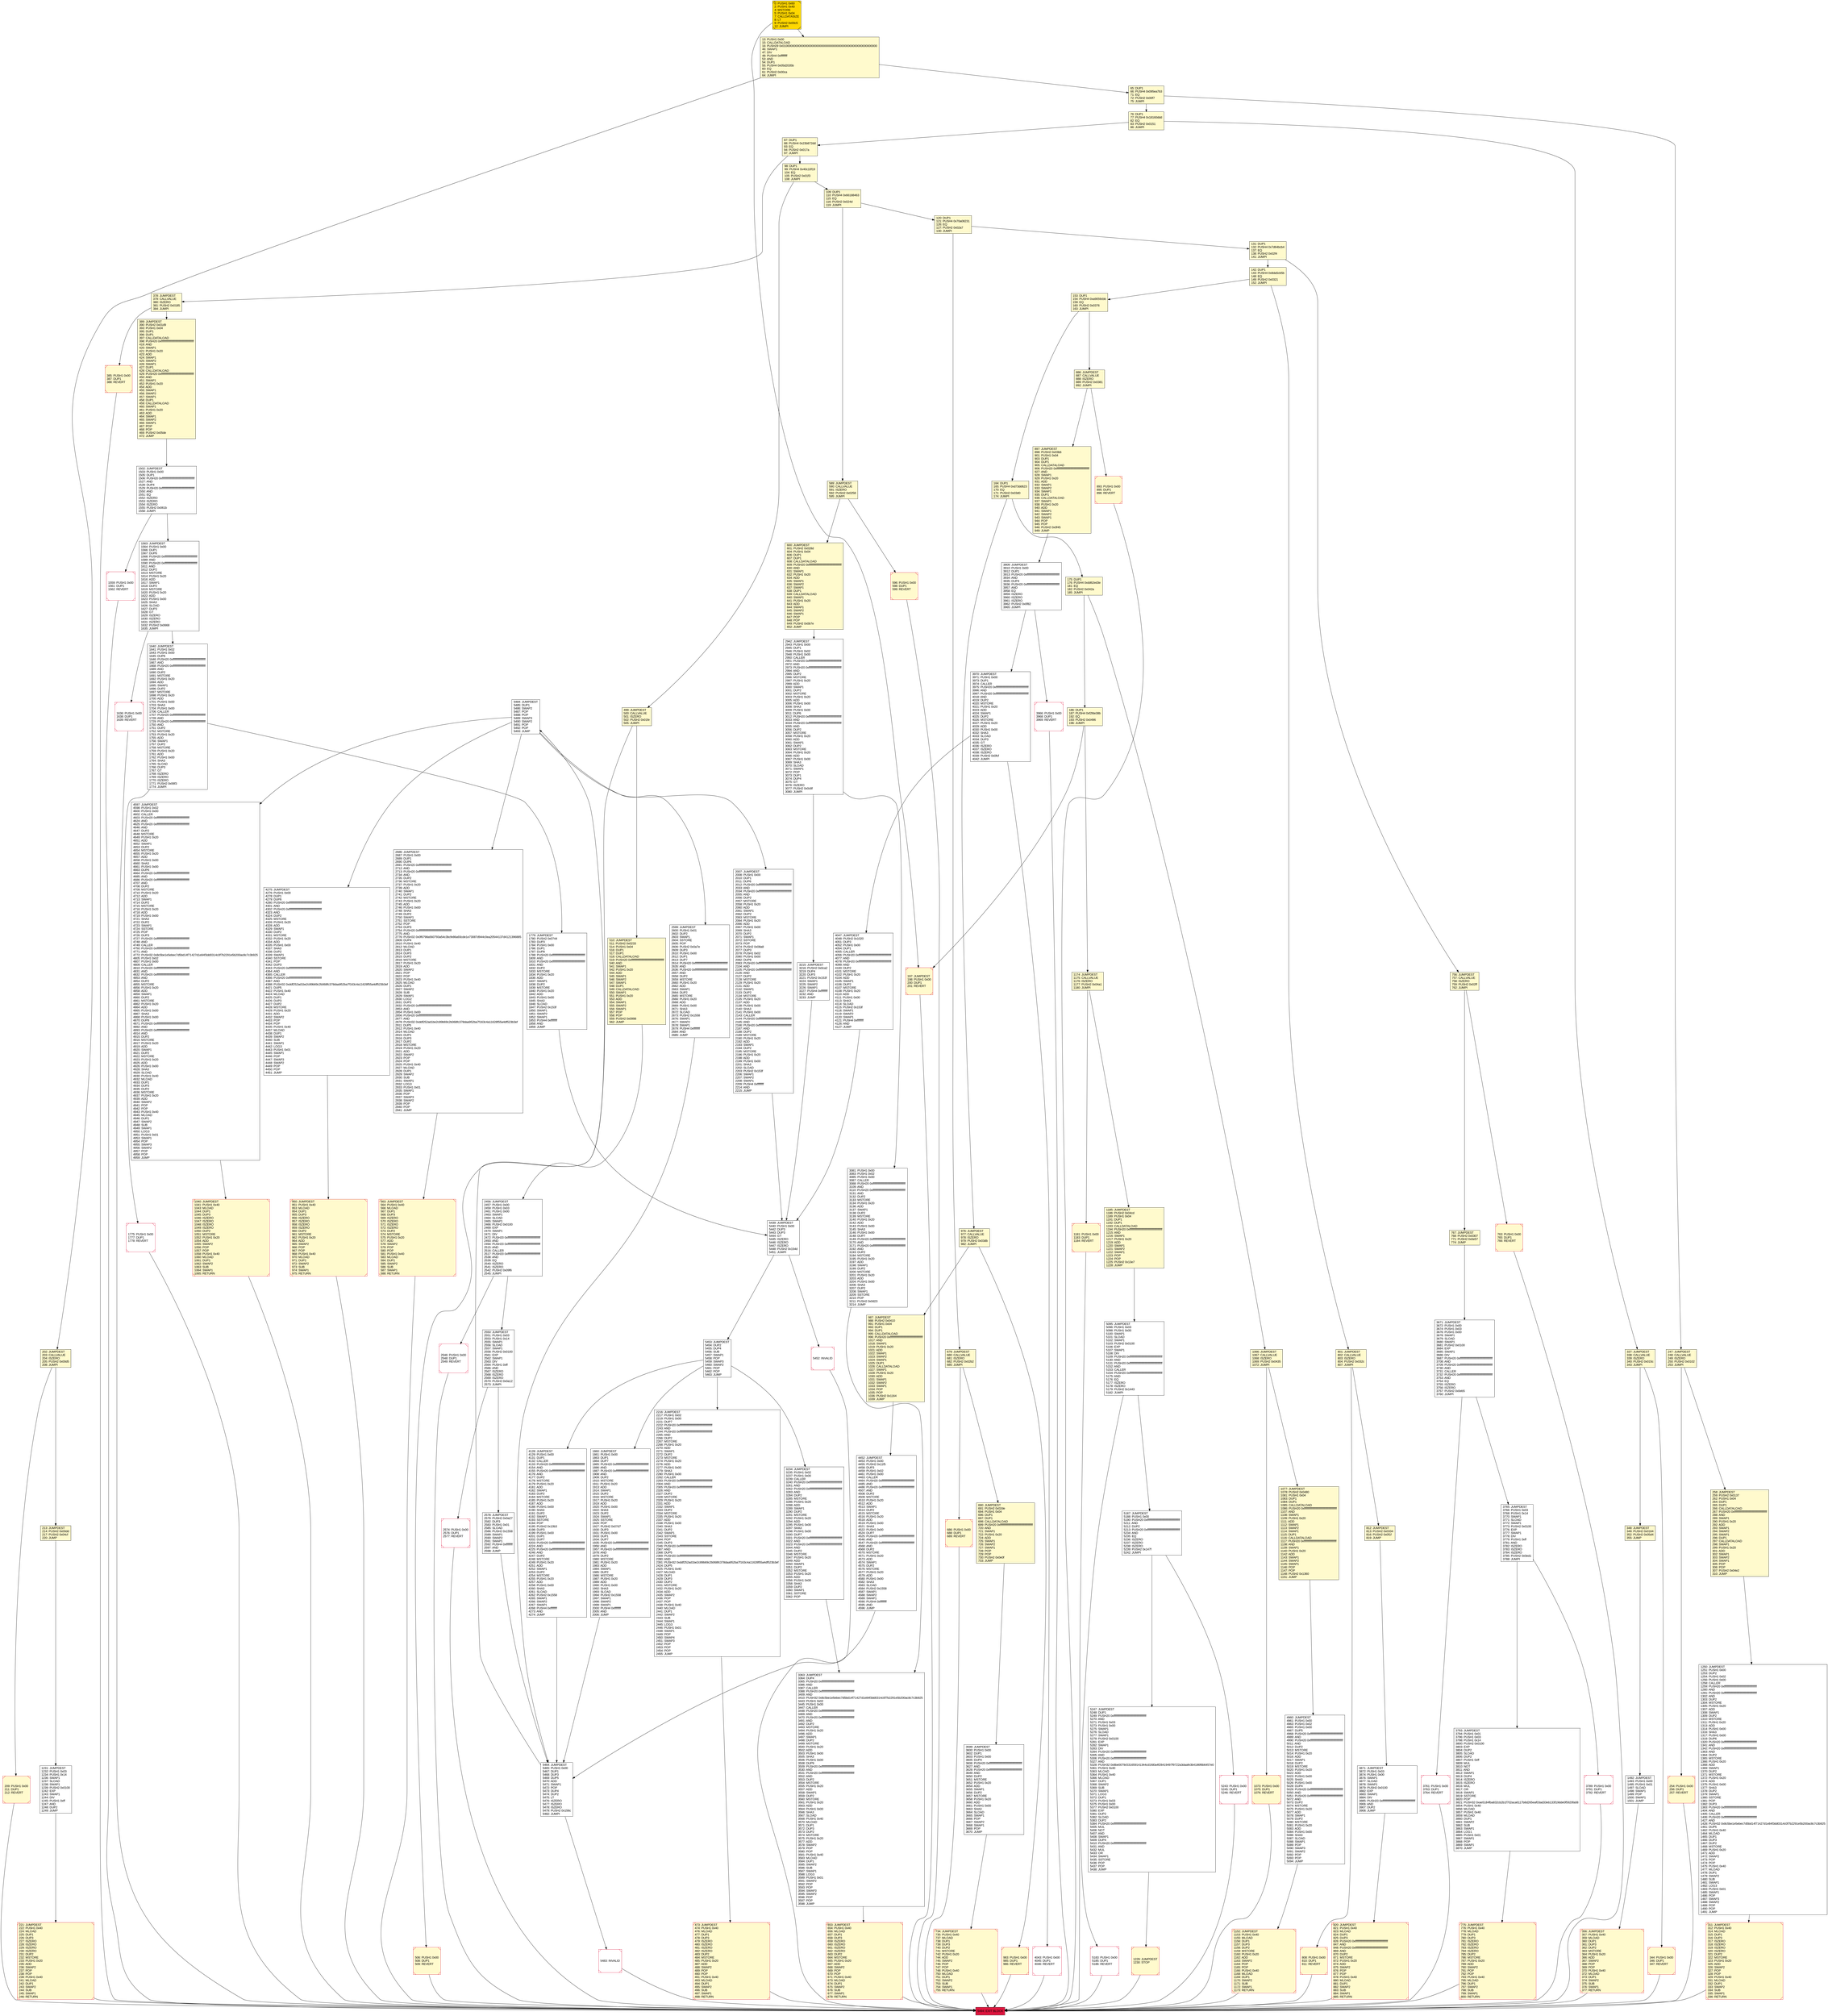 digraph G {
bgcolor=transparent rankdir=UD;
node [shape=box style=filled color=black fillcolor=white fontname=arial fontcolor=black];
5484 [label="5484: JUMPDEST\l5485: DUP1\l5486: SWAP2\l5487: POP\l5488: POP\l5489: SWAP3\l5490: SWAP2\l5491: POP\l5492: POP\l5493: JUMP\l" ];
3765 [label="3765: JUMPDEST\l3766: PUSH1 0x03\l3768: PUSH1 0x14\l3770: SWAP1\l3771: SLOAD\l3772: SWAP1\l3773: PUSH2 0x0100\l3776: EXP\l3777: SWAP1\l3778: DIV\l3779: PUSH1 0xff\l3781: AND\l3782: ISZERO\l3783: ISZERO\l3784: ISZERO\l3785: PUSH2 0x0ed1\l3788: JUMPI\l" ];
756 [label="756: JUMPDEST\l757: CALLVALUE\l758: ISZERO\l759: PUSH2 0x02ff\l762: JUMPI\l" fillcolor=lemonchiffon ];
311 [label="311: JUMPDEST\l312: PUSH1 0x40\l314: MLOAD\l315: DUP1\l316: DUP3\l317: ISZERO\l318: ISZERO\l319: ISZERO\l320: ISZERO\l321: DUP2\l322: MSTORE\l323: PUSH1 0x20\l325: ADD\l326: SWAP2\l327: POP\l328: POP\l329: PUSH1 0x40\l331: MLOAD\l332: DUP1\l333: SWAP2\l334: SUB\l335: SWAP1\l336: RETURN\l" fillcolor=lemonchiffon shape=Msquare color=crimson ];
563 [label="563: JUMPDEST\l564: PUSH1 0x40\l566: MLOAD\l567: DUP1\l568: DUP3\l569: ISZERO\l570: ISZERO\l571: ISZERO\l572: ISZERO\l573: DUP2\l574: MSTORE\l575: PUSH1 0x20\l577: ADD\l578: SWAP2\l579: POP\l580: POP\l581: PUSH1 0x40\l583: MLOAD\l584: DUP1\l585: SWAP2\l586: SUB\l587: SWAP1\l588: RETURN\l" fillcolor=lemonchiffon shape=Msquare color=crimson ];
686 [label="686: PUSH1 0x00\l688: DUP1\l689: REVERT\l" fillcolor=lemonchiffon shape=Msquare color=crimson ];
65 [label="65: DUP1\l66: PUSH4 0x095ea7b3\l71: EQ\l72: PUSH2 0x00f7\l75: JUMPI\l" fillcolor=lemonchiffon ];
3761 [label="3761: PUSH1 0x00\l3763: DUP1\l3764: REVERT\l" shape=Msquare color=crimson ];
109 [label="109: DUP1\l110: PUSH4 0x66188463\l115: EQ\l116: PUSH2 0x024d\l119: JUMPI\l" fillcolor=lemonchiffon ];
4597 [label="4597: JUMPDEST\l4598: PUSH1 0x02\l4600: PUSH1 0x00\l4602: CALLER\l4603: PUSH20 0xffffffffffffffffffffffffffffffffffffffff\l4624: AND\l4625: PUSH20 0xffffffffffffffffffffffffffffffffffffffff\l4646: AND\l4647: DUP2\l4648: MSTORE\l4649: PUSH1 0x20\l4651: ADD\l4652: SWAP1\l4653: DUP2\l4654: MSTORE\l4655: PUSH1 0x20\l4657: ADD\l4658: PUSH1 0x00\l4660: SHA3\l4661: PUSH1 0x00\l4663: DUP6\l4664: PUSH20 0xffffffffffffffffffffffffffffffffffffffff\l4685: AND\l4686: PUSH20 0xffffffffffffffffffffffffffffffffffffffff\l4707: AND\l4708: DUP2\l4709: MSTORE\l4710: PUSH1 0x20\l4712: ADD\l4713: SWAP1\l4714: DUP2\l4715: MSTORE\l4716: PUSH1 0x20\l4718: ADD\l4719: PUSH1 0x00\l4721: SHA3\l4722: DUP2\l4723: SWAP1\l4724: SSTORE\l4725: POP\l4726: DUP3\l4727: PUSH20 0xffffffffffffffffffffffffffffffffffffffff\l4748: AND\l4749: CALLER\l4750: PUSH20 0xffffffffffffffffffffffffffffffffffffffff\l4771: AND\l4772: PUSH32 0x8c5be1e5ebec7d5bd14f71427d1e84f3dd0314c0f7b2291e5b200ac8c7c3b925\l4805: PUSH1 0x02\l4807: PUSH1 0x00\l4809: CALLER\l4810: PUSH20 0xffffffffffffffffffffffffffffffffffffffff\l4831: AND\l4832: PUSH20 0xffffffffffffffffffffffffffffffffffffffff\l4853: AND\l4854: DUP2\l4855: MSTORE\l4856: PUSH1 0x20\l4858: ADD\l4859: SWAP1\l4860: DUP2\l4861: MSTORE\l4862: PUSH1 0x20\l4864: ADD\l4865: PUSH1 0x00\l4867: SHA3\l4868: PUSH1 0x00\l4870: DUP8\l4871: PUSH20 0xffffffffffffffffffffffffffffffffffffffff\l4892: AND\l4893: PUSH20 0xffffffffffffffffffffffffffffffffffffffff\l4914: AND\l4915: DUP2\l4916: MSTORE\l4917: PUSH1 0x20\l4919: ADD\l4920: SWAP1\l4921: DUP2\l4922: MSTORE\l4923: PUSH1 0x20\l4925: ADD\l4926: PUSH1 0x00\l4928: SHA3\l4929: SLOAD\l4930: PUSH1 0x40\l4932: MLOAD\l4933: DUP1\l4934: DUP3\l4935: DUP2\l4936: MSTORE\l4937: PUSH1 0x20\l4939: ADD\l4940: SWAP2\l4941: POP\l4942: POP\l4943: PUSH1 0x40\l4945: MLOAD\l4946: DUP1\l4947: SWAP2\l4948: SUB\l4949: SWAP1\l4950: LOG3\l4951: PUSH1 0x01\l4953: SWAP1\l4954: POP\l4955: SWAP3\l4956: SWAP2\l4957: POP\l4958: POP\l4959: JUMP\l" ];
886 [label="886: JUMPDEST\l887: CALLVALUE\l888: ISZERO\l889: PUSH2 0x0381\l892: JUMPI\l" fillcolor=lemonchiffon ];
2686 [label="2686: JUMPDEST\l2687: PUSH1 0x00\l2689: DUP1\l2690: DUP6\l2691: PUSH20 0xffffffffffffffffffffffffffffffffffffffff\l2712: AND\l2713: PUSH20 0xffffffffffffffffffffffffffffffffffffffff\l2734: AND\l2735: DUP2\l2736: MSTORE\l2737: PUSH1 0x20\l2739: ADD\l2740: SWAP1\l2741: DUP2\l2742: MSTORE\l2743: PUSH1 0x20\l2745: ADD\l2746: PUSH1 0x00\l2748: SHA3\l2749: DUP2\l2750: SWAP1\l2751: SSTORE\l2752: POP\l2753: DUP3\l2754: PUSH20 0xffffffffffffffffffffffffffffffffffffffff\l2775: AND\l2776: PUSH32 0x0f6798a560793a54c3bcfe86a93cde1e73087d944c0ea20544137d4121396885\l2809: DUP4\l2810: PUSH1 0x40\l2812: MLOAD\l2813: DUP1\l2814: DUP3\l2815: DUP2\l2816: MSTORE\l2817: PUSH1 0x20\l2819: ADD\l2820: SWAP2\l2821: POP\l2822: POP\l2823: PUSH1 0x40\l2825: MLOAD\l2826: DUP1\l2827: SWAP2\l2828: SUB\l2829: SWAP1\l2830: LOG2\l2831: DUP3\l2832: PUSH20 0xffffffffffffffffffffffffffffffffffffffff\l2853: AND\l2854: PUSH1 0x00\l2856: PUSH20 0xffffffffffffffffffffffffffffffffffffffff\l2877: AND\l2878: PUSH32 0xddf252ad1be2c89b69c2b068fc378daa952ba7f163c4a11628f55a4df523b3ef\l2911: DUP5\l2912: PUSH1 0x40\l2914: MLOAD\l2915: DUP1\l2916: DUP3\l2917: DUP2\l2918: MSTORE\l2919: PUSH1 0x20\l2921: ADD\l2922: SWAP2\l2923: POP\l2924: POP\l2925: PUSH1 0x40\l2927: MLOAD\l2928: DUP1\l2929: SWAP2\l2930: SUB\l2931: SWAP1\l2932: LOG3\l2933: PUSH1 0x01\l2935: SWAP1\l2936: POP\l2937: SWAP3\l2938: SWAP2\l2939: POP\l2940: POP\l2941: JUMP\l" ];
0 [label="0: PUSH1 0x60\l2: PUSH1 0x40\l4: MSTORE\l5: PUSH1 0x04\l7: CALLDATASIZE\l8: LT\l9: PUSH2 0x00c5\l12: JUMPI\l" fillcolor=lemonchiffon shape=Msquare fillcolor=gold ];
385 [label="385: PUSH1 0x00\l387: DUP1\l388: REVERT\l" fillcolor=lemonchiffon shape=Msquare color=crimson ];
5095 [label="5095: JUMPDEST\l5096: PUSH1 0x03\l5098: PUSH1 0x00\l5100: SWAP1\l5101: SLOAD\l5102: SWAP1\l5103: PUSH2 0x0100\l5106: EXP\l5107: SWAP1\l5108: DIV\l5109: PUSH20 0xffffffffffffffffffffffffffffffffffffffff\l5130: AND\l5131: PUSH20 0xffffffffffffffffffffffffffffffffffffffff\l5152: AND\l5153: CALLER\l5154: PUSH20 0xffffffffffffffffffffffffffffffffffffffff\l5175: AND\l5176: EQ\l5177: ISZERO\l5178: ISZERO\l5179: PUSH2 0x1443\l5182: JUMPI\l" ];
5439 [label="5439: JUMPDEST\l5440: PUSH1 0x00\l5442: DUP3\l5443: DUP3\l5444: GT\l5445: ISZERO\l5446: ISZERO\l5447: ISZERO\l5448: PUSH2 0x154d\l5451: JUMPI\l" ];
247 [label="247: JUMPDEST\l248: CALLVALUE\l249: ISZERO\l250: PUSH2 0x0102\l253: JUMPI\l" fillcolor=lemonchiffon ];
1250 [label="1250: JUMPDEST\l1251: PUSH1 0x00\l1253: DUP2\l1254: PUSH1 0x02\l1256: PUSH1 0x00\l1258: CALLER\l1259: PUSH20 0xffffffffffffffffffffffffffffffffffffffff\l1280: AND\l1281: PUSH20 0xffffffffffffffffffffffffffffffffffffffff\l1302: AND\l1303: DUP2\l1304: MSTORE\l1305: PUSH1 0x20\l1307: ADD\l1308: SWAP1\l1309: DUP2\l1310: MSTORE\l1311: PUSH1 0x20\l1313: ADD\l1314: PUSH1 0x00\l1316: SHA3\l1317: PUSH1 0x00\l1319: DUP6\l1320: PUSH20 0xffffffffffffffffffffffffffffffffffffffff\l1341: AND\l1342: PUSH20 0xffffffffffffffffffffffffffffffffffffffff\l1363: AND\l1364: DUP2\l1365: MSTORE\l1366: PUSH1 0x20\l1368: ADD\l1369: SWAP1\l1370: DUP2\l1371: MSTORE\l1372: PUSH1 0x20\l1374: ADD\l1375: PUSH1 0x00\l1377: SHA3\l1378: DUP2\l1379: SWAP1\l1380: SSTORE\l1381: POP\l1382: DUP3\l1383: PUSH20 0xffffffffffffffffffffffffffffffffffffffff\l1404: AND\l1405: CALLER\l1406: PUSH20 0xffffffffffffffffffffffffffffffffffffffff\l1427: AND\l1428: PUSH32 0x8c5be1e5ebec7d5bd14f71427d1e84f3dd0314c0f7b2291e5b200ac8c7c3b925\l1461: DUP5\l1462: PUSH1 0x40\l1464: MLOAD\l1465: DUP1\l1466: DUP3\l1467: DUP2\l1468: MSTORE\l1469: PUSH1 0x20\l1471: ADD\l1472: SWAP2\l1473: POP\l1474: POP\l1475: PUSH1 0x40\l1477: MLOAD\l1478: DUP1\l1479: SWAP2\l1480: SUB\l1481: SWAP1\l1482: LOG3\l1483: PUSH1 0x01\l1485: SWAP1\l1486: POP\l1487: SWAP3\l1488: SWAP2\l1489: POP\l1490: POP\l1491: JUMP\l" ];
987 [label="987: JUMPDEST\l988: PUSH2 0x0410\l991: PUSH1 0x04\l993: DUP1\l994: DUP1\l995: CALLDATALOAD\l996: PUSH20 0xffffffffffffffffffffffffffffffffffffffff\l1017: AND\l1018: SWAP1\l1019: PUSH1 0x20\l1021: ADD\l1022: SWAP1\l1023: SWAP2\l1024: SWAP1\l1025: DUP1\l1026: CALLDATALOAD\l1027: SWAP1\l1028: PUSH1 0x20\l1030: ADD\l1031: SWAP1\l1032: SWAP2\l1033: SWAP1\l1034: POP\l1035: POP\l1036: PUSH2 0x1164\l1039: JUMP\l" fillcolor=lemonchiffon ];
1066 [label="1066: JUMPDEST\l1067: CALLVALUE\l1068: ISZERO\l1069: PUSH2 0x0435\l1072: JUMPI\l" fillcolor=lemonchiffon ];
1040 [label="1040: JUMPDEST\l1041: PUSH1 0x40\l1043: MLOAD\l1044: DUP1\l1045: DUP3\l1046: ISZERO\l1047: ISZERO\l1048: ISZERO\l1049: ISZERO\l1050: DUP2\l1051: MSTORE\l1052: PUSH1 0x20\l1054: ADD\l1055: SWAP2\l1056: POP\l1057: POP\l1058: PUSH1 0x40\l1060: MLOAD\l1061: DUP1\l1062: SWAP2\l1063: SUB\l1064: SWAP1\l1065: RETURN\l" fillcolor=lemonchiffon shape=Msquare color=crimson ];
1152 [label="1152: JUMPDEST\l1153: PUSH1 0x40\l1155: MLOAD\l1156: DUP1\l1157: DUP3\l1158: DUP2\l1159: MSTORE\l1160: PUSH1 0x20\l1162: ADD\l1163: SWAP2\l1164: POP\l1165: POP\l1166: PUSH1 0x40\l1168: MLOAD\l1169: DUP1\l1170: SWAP2\l1171: SUB\l1172: SWAP1\l1173: RETURN\l" fillcolor=lemonchiffon shape=Msquare color=crimson ];
775 [label="775: JUMPDEST\l776: PUSH1 0x40\l778: MLOAD\l779: DUP1\l780: DUP3\l781: ISZERO\l782: ISZERO\l783: ISZERO\l784: ISZERO\l785: DUP2\l786: MSTORE\l787: PUSH1 0x20\l789: ADD\l790: SWAP2\l791: POP\l792: POP\l793: PUSH1 0x40\l795: MLOAD\l796: DUP1\l797: SWAP2\l798: SUB\l799: SWAP1\l800: RETURN\l" fillcolor=lemonchiffon shape=Msquare color=crimson ];
1181 [label="1181: PUSH1 0x00\l1183: DUP1\l1184: REVERT\l" fillcolor=lemonchiffon shape=Msquare color=crimson ];
5464 [label="5464: JUMPDEST\l5465: PUSH1 0x00\l5467: DUP1\l5468: DUP3\l5469: DUP5\l5470: ADD\l5471: SWAP1\l5472: POP\l5473: DUP4\l5474: DUP2\l5475: LT\l5476: ISZERO\l5477: ISZERO\l5478: ISZERO\l5479: PUSH2 0x156c\l5482: JUMPI\l" ];
1492 [label="1492: JUMPDEST\l1493: PUSH1 0x00\l1495: PUSH1 0x01\l1497: SLOAD\l1498: SWAP1\l1499: POP\l1500: SWAP1\l1501: JUMP\l" ];
142 [label="142: DUP1\l143: PUSH4 0x8da5cb5b\l148: EQ\l149: PUSH2 0x0321\l152: JUMPI\l" fillcolor=lemonchiffon ];
337 [label="337: JUMPDEST\l338: CALLVALUE\l339: ISZERO\l340: PUSH2 0x015c\l343: JUMPI\l" fillcolor=lemonchiffon ];
2550 [label="2550: JUMPDEST\l2551: PUSH1 0x03\l2553: PUSH1 0x14\l2555: SWAP1\l2556: SLOAD\l2557: SWAP1\l2558: PUSH2 0x0100\l2561: EXP\l2562: SWAP1\l2563: DIV\l2564: PUSH1 0xff\l2566: AND\l2567: ISZERO\l2568: ISZERO\l2569: ISZERO\l2570: PUSH2 0x0a12\l2573: JUMPI\l" ];
87 [label="87: DUP1\l88: PUSH4 0x23b872dd\l93: EQ\l94: PUSH2 0x017a\l97: JUMPI\l" fillcolor=lemonchiffon ];
4452 [label="4452: JUMPDEST\l4453: PUSH1 0x00\l4455: PUSH2 0x11f5\l4458: DUP3\l4459: PUSH1 0x02\l4461: PUSH1 0x00\l4463: CALLER\l4464: PUSH20 0xffffffffffffffffffffffffffffffffffffffff\l4485: AND\l4486: PUSH20 0xffffffffffffffffffffffffffffffffffffffff\l4507: AND\l4508: DUP2\l4509: MSTORE\l4510: PUSH1 0x20\l4512: ADD\l4513: SWAP1\l4514: DUP2\l4515: MSTORE\l4516: PUSH1 0x20\l4518: ADD\l4519: PUSH1 0x00\l4521: SHA3\l4522: PUSH1 0x00\l4524: DUP7\l4525: PUSH20 0xffffffffffffffffffffffffffffffffffffffff\l4546: AND\l4547: PUSH20 0xffffffffffffffffffffffffffffffffffffffff\l4568: AND\l4569: DUP2\l4570: MSTORE\l4571: PUSH1 0x20\l4573: ADD\l4574: SWAP1\l4575: DUP2\l4576: MSTORE\l4577: PUSH1 0x20\l4579: ADD\l4580: PUSH1 0x00\l4582: SHA3\l4583: SLOAD\l4584: PUSH2 0x1558\l4587: SWAP1\l4588: SWAP2\l4589: SWAP1\l4590: PUSH4 0xffffffff\l4595: AND\l4596: JUMP\l" ];
186 [label="186: DUP1\l187: PUSH4 0xf2fde38b\l192: EQ\l193: PUSH2 0x0496\l196: JUMPI\l" fillcolor=lemonchiffon ];
1775 [label="1775: PUSH1 0x00\l1777: DUP1\l1778: REVERT\l" shape=Msquare color=crimson ];
600 [label="600: JUMPDEST\l601: PUSH2 0x028d\l604: PUSH1 0x04\l606: DUP1\l607: DUP1\l608: CALLDATALOAD\l609: PUSH20 0xffffffffffffffffffffffffffffffffffffffff\l630: AND\l631: SWAP1\l632: PUSH1 0x20\l634: ADD\l635: SWAP1\l636: SWAP2\l637: SWAP1\l638: DUP1\l639: CALLDATALOAD\l640: SWAP1\l641: PUSH1 0x20\l643: ADD\l644: SWAP1\l645: SWAP2\l646: SWAP1\l647: POP\l648: POP\l649: PUSH2 0x0b7e\l652: JUMP\l" fillcolor=lemonchiffon ];
153 [label="153: DUP1\l154: PUSH4 0xa9059cbb\l159: EQ\l160: PUSH2 0x0376\l163: JUMPI\l" fillcolor=lemonchiffon ];
2546 [label="2546: PUSH1 0x00\l2548: DUP1\l2549: REVERT\l" shape=Msquare color=crimson ];
2216 [label="2216: JUMPDEST\l2217: PUSH1 0x02\l2219: PUSH1 0x00\l2221: DUP7\l2222: PUSH20 0xffffffffffffffffffffffffffffffffffffffff\l2243: AND\l2244: PUSH20 0xffffffffffffffffffffffffffffffffffffffff\l2265: AND\l2266: DUP2\l2267: MSTORE\l2268: PUSH1 0x20\l2270: ADD\l2271: SWAP1\l2272: DUP2\l2273: MSTORE\l2274: PUSH1 0x20\l2276: ADD\l2277: PUSH1 0x00\l2279: SHA3\l2280: PUSH1 0x00\l2282: CALLER\l2283: PUSH20 0xffffffffffffffffffffffffffffffffffffffff\l2304: AND\l2305: PUSH20 0xffffffffffffffffffffffffffffffffffffffff\l2326: AND\l2327: DUP2\l2328: MSTORE\l2329: PUSH1 0x20\l2331: ADD\l2332: SWAP1\l2333: DUP2\l2334: MSTORE\l2335: PUSH1 0x20\l2337: ADD\l2338: PUSH1 0x00\l2340: SHA3\l2341: DUP2\l2342: SWAP1\l2343: SSTORE\l2344: POP\l2345: DUP3\l2346: PUSH20 0xffffffffffffffffffffffffffffffffffffffff\l2367: AND\l2368: DUP5\l2369: PUSH20 0xffffffffffffffffffffffffffffffffffffffff\l2390: AND\l2391: PUSH32 0xddf252ad1be2c89b69c2b068fc378daa952ba7f163c4a11628f55a4df523b3ef\l2424: DUP5\l2425: PUSH1 0x40\l2427: MLOAD\l2428: DUP1\l2429: DUP3\l2430: DUP2\l2431: MSTORE\l2432: PUSH1 0x20\l2434: ADD\l2435: SWAP2\l2436: POP\l2437: POP\l2438: PUSH1 0x40\l2440: MLOAD\l2441: DUP1\l2442: SWAP2\l2443: SUB\l2444: SWAP1\l2445: LOG3\l2446: PUSH1 0x01\l2448: SWAP1\l2449: POP\l2450: SWAP4\l2451: SWAP3\l2452: POP\l2453: POP\l2454: POP\l2455: JUMP\l" ];
1229 [label="1229: JUMPDEST\l1230: STOP\l" fillcolor=lemonchiffon shape=Msquare color=crimson ];
763 [label="763: PUSH1 0x00\l765: DUP1\l766: REVERT\l" fillcolor=lemonchiffon shape=Msquare color=crimson ];
76 [label="76: DUP1\l77: PUSH4 0x18160ddd\l82: EQ\l83: PUSH2 0x0151\l86: JUMPI\l" fillcolor=lemonchiffon ];
506 [label="506: PUSH1 0x00\l508: DUP1\l509: REVERT\l" fillcolor=lemonchiffon shape=Msquare color=crimson ];
499 [label="499: JUMPDEST\l500: CALLVALUE\l501: ISZERO\l502: PUSH2 0x01fe\l505: JUMPI\l" fillcolor=lemonchiffon ];
3970 [label="3970: JUMPDEST\l3971: PUSH1 0x00\l3973: DUP1\l3974: CALLER\l3975: PUSH20 0xffffffffffffffffffffffffffffffffffffffff\l3996: AND\l3997: PUSH20 0xffffffffffffffffffffffffffffffffffffffff\l4018: AND\l4019: DUP2\l4020: MSTORE\l4021: PUSH1 0x20\l4023: ADD\l4024: SWAP1\l4025: DUP2\l4026: MSTORE\l4027: PUSH1 0x20\l4029: ADD\l4030: PUSH1 0x00\l4032: SHA3\l4033: SLOAD\l4034: DUP3\l4035: GT\l4036: ISZERO\l4037: ISZERO\l4038: ISZERO\l4039: PUSH2 0x0fcf\l4042: JUMPI\l" ];
254 [label="254: PUSH1 0x00\l256: DUP1\l257: REVERT\l" fillcolor=lemonchiffon shape=Msquare color=crimson ];
3234 [label="3234: JUMPDEST\l3235: PUSH1 0x02\l3237: PUSH1 0x00\l3239: CALLER\l3240: PUSH20 0xffffffffffffffffffffffffffffffffffffffff\l3261: AND\l3262: PUSH20 0xffffffffffffffffffffffffffffffffffffffff\l3283: AND\l3284: DUP2\l3285: MSTORE\l3286: PUSH1 0x20\l3288: ADD\l3289: SWAP1\l3290: DUP2\l3291: MSTORE\l3292: PUSH1 0x20\l3294: ADD\l3295: PUSH1 0x00\l3297: SHA3\l3298: PUSH1 0x00\l3300: DUP7\l3301: PUSH20 0xffffffffffffffffffffffffffffffffffffffff\l3322: AND\l3323: PUSH20 0xffffffffffffffffffffffffffffffffffffffff\l3344: AND\l3345: DUP2\l3346: MSTORE\l3347: PUSH1 0x20\l3349: ADD\l3350: SWAP1\l3351: DUP2\l3352: MSTORE\l3353: PUSH1 0x20\l3355: ADD\l3356: PUSH1 0x00\l3358: SHA3\l3359: DUP2\l3360: SWAP1\l3361: SSTORE\l3362: POP\l" ];
820 [label="820: JUMPDEST\l821: PUSH1 0x40\l823: MLOAD\l824: DUP1\l825: DUP3\l826: PUSH20 0xffffffffffffffffffffffffffffffffffffffff\l847: AND\l848: PUSH20 0xffffffffffffffffffffffffffffffffffffffff\l869: AND\l870: DUP2\l871: MSTORE\l872: PUSH1 0x20\l874: ADD\l875: SWAP2\l876: POP\l877: POP\l878: PUSH1 0x40\l880: MLOAD\l881: DUP1\l882: SWAP2\l883: SUB\l884: SWAP1\l885: RETURN\l" fillcolor=lemonchiffon shape=Msquare color=crimson ];
164 [label="164: DUP1\l165: PUSH4 0xd73dd623\l170: EQ\l171: PUSH2 0x03d0\l174: JUMPI\l" fillcolor=lemonchiffon ];
1779 [label="1779: JUMPDEST\l1780: PUSH2 0x0744\l1783: DUP3\l1784: PUSH1 0x00\l1786: DUP1\l1787: DUP8\l1788: PUSH20 0xffffffffffffffffffffffffffffffffffffffff\l1809: AND\l1810: PUSH20 0xffffffffffffffffffffffffffffffffffffffff\l1831: AND\l1832: DUP2\l1833: MSTORE\l1834: PUSH1 0x20\l1836: ADD\l1837: SWAP1\l1838: DUP2\l1839: MSTORE\l1840: PUSH1 0x20\l1842: ADD\l1843: PUSH1 0x00\l1845: SHA3\l1846: SLOAD\l1847: PUSH2 0x153f\l1850: SWAP1\l1851: SWAP2\l1852: SWAP1\l1853: PUSH4 0xffffffff\l1858: AND\l1859: JUMP\l" ];
4043 [label="4043: PUSH1 0x00\l4045: DUP1\l4046: REVERT\l" shape=Msquare color=crimson ];
3789 [label="3789: PUSH1 0x00\l3791: DUP1\l3792: REVERT\l" shape=Msquare color=crimson ];
734 [label="734: JUMPDEST\l735: PUSH1 0x40\l737: MLOAD\l738: DUP1\l739: DUP3\l740: DUP2\l741: MSTORE\l742: PUSH1 0x20\l744: ADD\l745: SWAP2\l746: POP\l747: POP\l748: PUSH1 0x40\l750: MLOAD\l751: DUP1\l752: SWAP2\l753: SUB\l754: SWAP1\l755: RETURN\l" fillcolor=lemonchiffon shape=Msquare color=crimson ];
4275 [label="4275: JUMPDEST\l4276: PUSH1 0x00\l4278: DUP1\l4279: DUP6\l4280: PUSH20 0xffffffffffffffffffffffffffffffffffffffff\l4301: AND\l4302: PUSH20 0xffffffffffffffffffffffffffffffffffffffff\l4323: AND\l4324: DUP2\l4325: MSTORE\l4326: PUSH1 0x20\l4328: ADD\l4329: SWAP1\l4330: DUP2\l4331: MSTORE\l4332: PUSH1 0x20\l4334: ADD\l4335: PUSH1 0x00\l4337: SHA3\l4338: DUP2\l4339: SWAP1\l4340: SSTORE\l4341: POP\l4342: DUP3\l4343: PUSH20 0xffffffffffffffffffffffffffffffffffffffff\l4364: AND\l4365: CALLER\l4366: PUSH20 0xffffffffffffffffffffffffffffffffffffffff\l4387: AND\l4388: PUSH32 0xddf252ad1be2c89b69c2b068fc378daa952ba7f163c4a11628f55a4df523b3ef\l4421: DUP5\l4422: PUSH1 0x40\l4424: MLOAD\l4425: DUP1\l4426: DUP3\l4427: DUP2\l4428: MSTORE\l4429: PUSH1 0x20\l4431: ADD\l4432: SWAP2\l4433: POP\l4434: POP\l4435: PUSH1 0x40\l4437: MLOAD\l4438: DUP1\l4439: SWAP2\l4440: SUB\l4441: SWAP1\l4442: LOG3\l4443: PUSH1 0x01\l4445: SWAP1\l4446: POP\l4447: SWAP3\l4448: SWAP2\l4449: POP\l4450: POP\l4451: JUMP\l" ];
2942 [label="2942: JUMPDEST\l2943: PUSH1 0x00\l2945: DUP1\l2946: PUSH1 0x02\l2948: PUSH1 0x00\l2950: CALLER\l2951: PUSH20 0xffffffffffffffffffffffffffffffffffffffff\l2972: AND\l2973: PUSH20 0xffffffffffffffffffffffffffffffffffffffff\l2994: AND\l2995: DUP2\l2996: MSTORE\l2997: PUSH1 0x20\l2999: ADD\l3000: SWAP1\l3001: DUP2\l3002: MSTORE\l3003: PUSH1 0x20\l3005: ADD\l3006: PUSH1 0x00\l3008: SHA3\l3009: PUSH1 0x00\l3011: DUP6\l3012: PUSH20 0xffffffffffffffffffffffffffffffffffffffff\l3033: AND\l3034: PUSH20 0xffffffffffffffffffffffffffffffffffffffff\l3055: AND\l3056: DUP2\l3057: MSTORE\l3058: PUSH1 0x20\l3060: ADD\l3061: SWAP1\l3062: DUP2\l3063: MSTORE\l3064: PUSH1 0x20\l3066: ADD\l3067: PUSH1 0x00\l3069: SHA3\l3070: SLOAD\l3071: SWAP1\l3072: POP\l3073: DUP1\l3074: DUP4\l3075: GT\l3076: ISZERO\l3077: PUSH2 0x0c8f\l3080: JUMPI\l" ];
209 [label="209: PUSH1 0x00\l211: DUP1\l212: REVERT\l" fillcolor=lemonchiffon shape=Msquare color=crimson ];
213 [label="213: JUMPDEST\l214: PUSH2 0x00dd\l217: PUSH2 0x04cf\l220: JUMP\l" fillcolor=lemonchiffon ];
1185 [label="1185: JUMPDEST\l1186: PUSH2 0x04cd\l1189: PUSH1 0x04\l1191: DUP1\l1192: DUP1\l1193: CALLDATALOAD\l1194: PUSH20 0xffffffffffffffffffffffffffffffffffffffff\l1215: AND\l1216: SWAP1\l1217: PUSH1 0x20\l1219: ADD\l1220: SWAP1\l1221: SWAP2\l1222: SWAP1\l1223: POP\l1224: POP\l1225: PUSH2 0x13e7\l1228: JUMP\l" fillcolor=lemonchiffon ];
5453 [label="5453: JUMPDEST\l5454: DUP2\l5455: DUP4\l5456: SUB\l5457: SWAP1\l5458: POP\l5459: SWAP3\l5460: SWAP2\l5461: POP\l5462: POP\l5463: JUMP\l" ];
5494 [label="5494: EXIT BLOCK\l" fillcolor=crimson ];
983 [label="983: PUSH1 0x00\l985: DUP1\l986: REVERT\l" fillcolor=lemonchiffon shape=Msquare color=crimson ];
202 [label="202: JUMPDEST\l203: CALLVALUE\l204: ISZERO\l205: PUSH2 0x00d5\l208: JUMPI\l" fillcolor=lemonchiffon ];
976 [label="976: JUMPDEST\l977: CALLVALUE\l978: ISZERO\l979: PUSH2 0x03db\l982: JUMPI\l" fillcolor=lemonchiffon ];
3081 [label="3081: PUSH1 0x00\l3083: PUSH1 0x02\l3085: PUSH1 0x00\l3087: CALLER\l3088: PUSH20 0xffffffffffffffffffffffffffffffffffffffff\l3109: AND\l3110: PUSH20 0xffffffffffffffffffffffffffffffffffffffff\l3131: AND\l3132: DUP2\l3133: MSTORE\l3134: PUSH1 0x20\l3136: ADD\l3137: SWAP1\l3138: DUP2\l3139: MSTORE\l3140: PUSH1 0x20\l3142: ADD\l3143: PUSH1 0x00\l3145: SHA3\l3146: PUSH1 0x00\l3148: DUP7\l3149: PUSH20 0xffffffffffffffffffffffffffffffffffffffff\l3170: AND\l3171: PUSH20 0xffffffffffffffffffffffffffffffffffffffff\l3192: AND\l3193: DUP2\l3194: MSTORE\l3195: PUSH1 0x20\l3197: ADD\l3198: SWAP1\l3199: DUP2\l3200: MSTORE\l3201: PUSH1 0x20\l3203: ADD\l3204: PUSH1 0x00\l3206: SHA3\l3207: DUP2\l3208: SWAP1\l3209: SSTORE\l3210: POP\l3211: PUSH2 0x0d23\l3214: JUMP\l" ];
5247 [label="5247: JUMPDEST\l5248: DUP1\l5249: PUSH20 0xffffffffffffffffffffffffffffffffffffffff\l5270: AND\l5271: PUSH1 0x03\l5273: PUSH1 0x00\l5275: SWAP1\l5276: SLOAD\l5277: SWAP1\l5278: PUSH2 0x0100\l5281: EXP\l5282: SWAP1\l5283: DIV\l5284: PUSH20 0xffffffffffffffffffffffffffffffffffffffff\l5305: AND\l5306: PUSH20 0xffffffffffffffffffffffffffffffffffffffff\l5327: AND\l5328: PUSH32 0x8be0079c531659141344cd1fd0a4f28419497f9722a3daafe3b4186f6b6457e0\l5361: PUSH1 0x40\l5363: MLOAD\l5364: PUSH1 0x40\l5366: MLOAD\l5367: DUP1\l5368: SWAP2\l5369: SUB\l5370: SWAP1\l5371: LOG3\l5372: DUP1\l5373: PUSH1 0x03\l5375: PUSH1 0x00\l5377: PUSH2 0x0100\l5380: EXP\l5381: DUP2\l5382: SLOAD\l5383: DUP2\l5384: PUSH20 0xffffffffffffffffffffffffffffffffffffffff\l5405: MUL\l5406: NOT\l5407: AND\l5408: SWAP1\l5409: DUP4\l5410: PUSH20 0xffffffffffffffffffffffffffffffffffffffff\l5431: AND\l5432: MUL\l5433: OR\l5434: SWAP1\l5435: SSTORE\l5436: POP\l5437: POP\l5438: JUMP\l" ];
2456 [label="2456: JUMPDEST\l2457: PUSH1 0x00\l2459: PUSH1 0x03\l2461: PUSH1 0x00\l2463: SWAP1\l2464: SLOAD\l2465: SWAP1\l2466: PUSH2 0x0100\l2469: EXP\l2470: SWAP1\l2471: DIV\l2472: PUSH20 0xffffffffffffffffffffffffffffffffffffffff\l2493: AND\l2494: PUSH20 0xffffffffffffffffffffffffffffffffffffffff\l2515: AND\l2516: CALLER\l2517: PUSH20 0xffffffffffffffffffffffffffffffffffffffff\l2538: AND\l2539: EQ\l2540: ISZERO\l2541: ISZERO\l2542: PUSH2 0x09f6\l2545: JUMPI\l" ];
1502 [label="1502: JUMPDEST\l1503: PUSH1 0x00\l1505: DUP1\l1506: PUSH20 0xffffffffffffffffffffffffffffffffffffffff\l1527: AND\l1528: DUP4\l1529: PUSH20 0xffffffffffffffffffffffffffffffffffffffff\l1550: AND\l1551: EQ\l1552: ISZERO\l1553: ISZERO\l1554: ISZERO\l1555: PUSH2 0x061b\l1558: JUMPI\l" ];
98 [label="98: DUP1\l99: PUSH4 0x40c10f19\l104: EQ\l105: PUSH2 0x01f3\l108: JUMPI\l" fillcolor=lemonchiffon ];
808 [label="808: PUSH1 0x00\l810: DUP1\l811: REVERT\l" fillcolor=lemonchiffon shape=Msquare color=crimson ];
950 [label="950: JUMPDEST\l951: PUSH1 0x40\l953: MLOAD\l954: DUP1\l955: DUP3\l956: ISZERO\l957: ISZERO\l958: ISZERO\l959: ISZERO\l960: DUP2\l961: MSTORE\l962: PUSH1 0x20\l964: ADD\l965: SWAP2\l966: POP\l967: POP\l968: PUSH1 0x40\l970: MLOAD\l971: DUP1\l972: SWAP2\l973: SUB\l974: SWAP1\l975: RETURN\l" fillcolor=lemonchiffon shape=Msquare color=crimson ];
3793 [label="3793: JUMPDEST\l3794: PUSH1 0x01\l3796: PUSH1 0x03\l3798: PUSH1 0x14\l3800: PUSH2 0x0100\l3803: EXP\l3804: DUP2\l3805: SLOAD\l3806: DUP2\l3807: PUSH1 0xff\l3809: MUL\l3810: NOT\l3811: AND\l3812: SWAP1\l3813: DUP4\l3814: ISZERO\l3815: ISZERO\l3816: MUL\l3817: OR\l3818: SWAP1\l3819: SSTORE\l3820: POP\l3821: PUSH32 0xae5184fba832cb2b1f702aca6117b8d265eaf03ad33eb133f19dde0f5920fa08\l3854: PUSH1 0x40\l3856: MLOAD\l3857: PUSH1 0x40\l3859: MLOAD\l3860: DUP1\l3861: SWAP2\l3862: SUB\l3863: SWAP1\l3864: LOG1\l3865: PUSH1 0x01\l3867: SWAP1\l3868: POP\l3869: SWAP1\l3870: JUMP\l" ];
690 [label="690: JUMPDEST\l691: PUSH2 0x02de\l694: PUSH1 0x04\l696: DUP1\l697: DUP1\l698: CALLDATALOAD\l699: PUSH20 0xffffffffffffffffffffffffffffffffffffffff\l720: AND\l721: SWAP1\l722: PUSH1 0x20\l724: ADD\l725: SWAP1\l726: SWAP2\l727: SWAP1\l728: POP\l729: POP\l730: PUSH2 0x0e0f\l733: JUMP\l" fillcolor=lemonchiffon ];
1640 [label="1640: JUMPDEST\l1641: PUSH1 0x02\l1643: PUSH1 0x00\l1645: DUP6\l1646: PUSH20 0xffffffffffffffffffffffffffffffffffffffff\l1667: AND\l1668: PUSH20 0xffffffffffffffffffffffffffffffffffffffff\l1689: AND\l1690: DUP2\l1691: MSTORE\l1692: PUSH1 0x20\l1694: ADD\l1695: SWAP1\l1696: DUP2\l1697: MSTORE\l1698: PUSH1 0x20\l1700: ADD\l1701: PUSH1 0x00\l1703: SHA3\l1704: PUSH1 0x00\l1706: CALLER\l1707: PUSH20 0xffffffffffffffffffffffffffffffffffffffff\l1728: AND\l1729: PUSH20 0xffffffffffffffffffffffffffffffffffffffff\l1750: AND\l1751: DUP2\l1752: MSTORE\l1753: PUSH1 0x20\l1755: ADD\l1756: SWAP1\l1757: DUP2\l1758: MSTORE\l1759: PUSH1 0x20\l1761: ADD\l1762: PUSH1 0x00\l1764: SHA3\l1765: SLOAD\l1766: DUP3\l1767: GT\l1768: ISZERO\l1769: ISZERO\l1770: ISZERO\l1771: PUSH2 0x06f3\l1774: JUMPI\l" ];
2578 [label="2578: JUMPDEST\l2579: PUSH2 0x0a27\l2582: DUP3\l2583: PUSH1 0x01\l2585: SLOAD\l2586: PUSH2 0x1558\l2589: SWAP1\l2590: SWAP2\l2591: SWAP1\l2592: PUSH4 0xffffffff\l2597: AND\l2598: JUMP\l" ];
1073 [label="1073: PUSH1 0x00\l1075: DUP1\l1076: REVERT\l" fillcolor=lemonchiffon shape=Msquare color=crimson ];
131 [label="131: DUP1\l132: PUSH4 0x7d64bcb4\l137: EQ\l138: PUSH2 0x02f4\l141: JUMPI\l" fillcolor=lemonchiffon ];
3909 [label="3909: JUMPDEST\l3910: PUSH1 0x00\l3912: DUP1\l3913: PUSH20 0xffffffffffffffffffffffffffffffffffffffff\l3934: AND\l3935: DUP4\l3936: PUSH20 0xffffffffffffffffffffffffffffffffffffffff\l3957: AND\l3958: EQ\l3959: ISZERO\l3960: ISZERO\l3961: ISZERO\l3962: PUSH2 0x0f82\l3965: JUMPI\l" ];
2599 [label="2599: JUMPDEST\l2600: PUSH1 0x01\l2602: DUP2\l2603: SWAP1\l2604: SSTORE\l2605: POP\l2606: PUSH2 0x0a7e\l2609: DUP3\l2610: PUSH1 0x00\l2612: DUP1\l2613: DUP7\l2614: PUSH20 0xffffffffffffffffffffffffffffffffffffffff\l2635: AND\l2636: PUSH20 0xffffffffffffffffffffffffffffffffffffffff\l2657: AND\l2658: DUP2\l2659: MSTORE\l2660: PUSH1 0x20\l2662: ADD\l2663: SWAP1\l2664: DUP2\l2665: MSTORE\l2666: PUSH1 0x20\l2668: ADD\l2669: PUSH1 0x00\l2671: SHA3\l2672: SLOAD\l2673: PUSH2 0x1558\l2676: SWAP1\l2677: SWAP2\l2678: SWAP1\l2679: PUSH4 0xffffffff\l2684: AND\l2685: JUMP\l" ];
5187 [label="5187: JUMPDEST\l5188: PUSH1 0x00\l5190: PUSH20 0xffffffffffffffffffffffffffffffffffffffff\l5211: AND\l5212: DUP2\l5213: PUSH20 0xffffffffffffffffffffffffffffffffffffffff\l5234: AND\l5235: EQ\l5236: ISZERO\l5237: ISZERO\l5238: ISZERO\l5239: PUSH2 0x147f\l5242: JUMPI\l" ];
3599 [label="3599: JUMPDEST\l3600: PUSH1 0x00\l3602: DUP1\l3603: PUSH1 0x00\l3605: DUP4\l3606: PUSH20 0xffffffffffffffffffffffffffffffffffffffff\l3627: AND\l3628: PUSH20 0xffffffffffffffffffffffffffffffffffffffff\l3649: AND\l3650: DUP2\l3651: MSTORE\l3652: PUSH1 0x20\l3654: ADD\l3655: SWAP1\l3656: DUP2\l3657: MSTORE\l3658: PUSH1 0x20\l3660: ADD\l3661: PUSH1 0x00\l3663: SHA3\l3664: SLOAD\l3665: SWAP1\l3666: POP\l3667: SWAP2\l3668: SWAP1\l3669: POP\l3670: JUMP\l" ];
4128 [label="4128: JUMPDEST\l4129: PUSH1 0x00\l4131: DUP1\l4132: CALLER\l4133: PUSH20 0xffffffffffffffffffffffffffffffffffffffff\l4154: AND\l4155: PUSH20 0xffffffffffffffffffffffffffffffffffffffff\l4176: AND\l4177: DUP2\l4178: MSTORE\l4179: PUSH1 0x20\l4181: ADD\l4182: SWAP1\l4183: DUP2\l4184: MSTORE\l4185: PUSH1 0x20\l4187: ADD\l4188: PUSH1 0x00\l4190: SHA3\l4191: DUP2\l4192: SWAP1\l4193: SSTORE\l4194: POP\l4195: PUSH2 0x10b3\l4198: DUP3\l4199: PUSH1 0x00\l4201: DUP1\l4202: DUP7\l4203: PUSH20 0xffffffffffffffffffffffffffffffffffffffff\l4224: AND\l4225: PUSH20 0xffffffffffffffffffffffffffffffffffffffff\l4246: AND\l4247: DUP2\l4248: MSTORE\l4249: PUSH1 0x20\l4251: ADD\l4252: SWAP1\l4253: DUP2\l4254: MSTORE\l4255: PUSH1 0x20\l4257: ADD\l4258: PUSH1 0x00\l4260: SHA3\l4261: SLOAD\l4262: PUSH2 0x1558\l4265: SWAP1\l4266: SWAP2\l4267: SWAP1\l4268: PUSH4 0xffffffff\l4273: AND\l4274: JUMP\l" ];
1174 [label="1174: JUMPDEST\l1175: CALLVALUE\l1176: ISZERO\l1177: PUSH2 0x04a1\l1180: JUMPI\l" fillcolor=lemonchiffon ];
5183 [label="5183: PUSH1 0x00\l5185: DUP1\l5186: REVERT\l" shape=Msquare color=crimson ];
589 [label="589: JUMPDEST\l590: CALLVALUE\l591: ISZERO\l592: PUSH2 0x0258\l595: JUMPI\l" fillcolor=lemonchiffon ];
3671 [label="3671: JUMPDEST\l3672: PUSH1 0x00\l3674: PUSH1 0x03\l3676: PUSH1 0x00\l3678: SWAP1\l3679: SLOAD\l3680: SWAP1\l3681: PUSH2 0x0100\l3684: EXP\l3685: SWAP1\l3686: DIV\l3687: PUSH20 0xffffffffffffffffffffffffffffffffffffffff\l3708: AND\l3709: PUSH20 0xffffffffffffffffffffffffffffffffffffffff\l3730: AND\l3731: CALLER\l3732: PUSH20 0xffffffffffffffffffffffffffffffffffffffff\l3753: AND\l3754: EQ\l3755: ISZERO\l3756: ISZERO\l3757: PUSH2 0x0eb5\l3760: JUMPI\l" ];
1231 [label="1231: JUMPDEST\l1232: PUSH1 0x03\l1234: PUSH1 0x14\l1236: SWAP1\l1237: SLOAD\l1238: SWAP1\l1239: PUSH2 0x0100\l1242: EXP\l1243: SWAP1\l1244: DIV\l1245: PUSH1 0xff\l1247: AND\l1248: DUP2\l1249: JUMP\l" ];
3871 [label="3871: JUMPDEST\l3872: PUSH1 0x03\l3874: PUSH1 0x00\l3876: SWAP1\l3877: SLOAD\l3878: SWAP1\l3879: PUSH2 0x0100\l3882: EXP\l3883: SWAP1\l3884: DIV\l3885: PUSH20 0xffffffffffffffffffffffffffffffffffffffff\l3906: AND\l3907: DUP2\l3908: JUMP\l" ];
2574 [label="2574: PUSH1 0x00\l2576: DUP1\l2577: REVERT\l" shape=Msquare color=crimson ];
1563 [label="1563: JUMPDEST\l1564: PUSH1 0x00\l1566: DUP1\l1567: DUP6\l1568: PUSH20 0xffffffffffffffffffffffffffffffffffffffff\l1589: AND\l1590: PUSH20 0xffffffffffffffffffffffffffffffffffffffff\l1611: AND\l1612: DUP2\l1613: MSTORE\l1614: PUSH1 0x20\l1616: ADD\l1617: SWAP1\l1618: DUP2\l1619: MSTORE\l1620: PUSH1 0x20\l1622: ADD\l1623: PUSH1 0x00\l1625: SHA3\l1626: SLOAD\l1627: DUP3\l1628: GT\l1629: ISZERO\l1630: ISZERO\l1631: ISZERO\l1632: PUSH2 0x0668\l1635: JUMPI\l" ];
653 [label="653: JUMPDEST\l654: PUSH1 0x40\l656: MLOAD\l657: DUP1\l658: DUP3\l659: ISZERO\l660: ISZERO\l661: ISZERO\l662: ISZERO\l663: DUP2\l664: MSTORE\l665: PUSH1 0x20\l667: ADD\l668: SWAP2\l669: POP\l670: POP\l671: PUSH1 0x40\l673: MLOAD\l674: DUP1\l675: SWAP2\l676: SUB\l677: SWAP1\l678: RETURN\l" fillcolor=lemonchiffon shape=Msquare color=crimson ];
1559 [label="1559: PUSH1 0x00\l1561: DUP1\l1562: REVERT\l" shape=Msquare color=crimson ];
197 [label="197: JUMPDEST\l198: PUSH1 0x00\l200: DUP1\l201: REVERT\l" fillcolor=lemonchiffon shape=Msquare color=crimson ];
1636 [label="1636: PUSH1 0x00\l1638: DUP1\l1639: REVERT\l" shape=Msquare color=crimson ];
801 [label="801: JUMPDEST\l802: CALLVALUE\l803: ISZERO\l804: PUSH2 0x032c\l807: JUMPI\l" fillcolor=lemonchiffon ];
897 [label="897: JUMPDEST\l898: PUSH2 0x03b6\l901: PUSH1 0x04\l903: DUP1\l904: DUP1\l905: CALLDATALOAD\l906: PUSH20 0xffffffffffffffffffffffffffffffffffffffff\l927: AND\l928: SWAP1\l929: PUSH1 0x20\l931: ADD\l932: SWAP1\l933: SWAP2\l934: SWAP1\l935: DUP1\l936: CALLDATALOAD\l937: SWAP1\l938: PUSH1 0x20\l940: ADD\l941: SWAP1\l942: SWAP2\l943: SWAP1\l944: POP\l945: POP\l946: PUSH2 0x0f45\l949: JUMP\l" fillcolor=lemonchiffon ];
120 [label="120: DUP1\l121: PUSH4 0x70a08231\l126: EQ\l127: PUSH2 0x02a7\l130: JUMPI\l" fillcolor=lemonchiffon ];
1860 [label="1860: JUMPDEST\l1861: PUSH1 0x00\l1863: DUP1\l1864: DUP7\l1865: PUSH20 0xffffffffffffffffffffffffffffffffffffffff\l1886: AND\l1887: PUSH20 0xffffffffffffffffffffffffffffffffffffffff\l1908: AND\l1909: DUP2\l1910: MSTORE\l1911: PUSH1 0x20\l1913: ADD\l1914: SWAP1\l1915: DUP2\l1916: MSTORE\l1917: PUSH1 0x20\l1919: ADD\l1920: PUSH1 0x00\l1922: SHA3\l1923: DUP2\l1924: SWAP1\l1925: SSTORE\l1926: POP\l1927: PUSH2 0x07d7\l1930: DUP3\l1931: PUSH1 0x00\l1933: DUP1\l1934: DUP7\l1935: PUSH20 0xffffffffffffffffffffffffffffffffffffffff\l1956: AND\l1957: PUSH20 0xffffffffffffffffffffffffffffffffffffffff\l1978: AND\l1979: DUP2\l1980: MSTORE\l1981: PUSH1 0x20\l1983: ADD\l1984: SWAP1\l1985: DUP2\l1986: MSTORE\l1987: PUSH1 0x20\l1989: ADD\l1990: PUSH1 0x00\l1992: SHA3\l1993: SLOAD\l1994: PUSH2 0x1558\l1997: SWAP1\l1998: SWAP2\l1999: SWAP1\l2000: PUSH4 0xffffffff\l2005: AND\l2006: JUMP\l" ];
4047 [label="4047: JUMPDEST\l4048: PUSH2 0x1020\l4051: DUP3\l4052: PUSH1 0x00\l4054: DUP1\l4055: CALLER\l4056: PUSH20 0xffffffffffffffffffffffffffffffffffffffff\l4077: AND\l4078: PUSH20 0xffffffffffffffffffffffffffffffffffffffff\l4099: AND\l4100: DUP2\l4101: MSTORE\l4102: PUSH1 0x20\l4104: ADD\l4105: SWAP1\l4106: DUP2\l4107: MSTORE\l4108: PUSH1 0x20\l4110: ADD\l4111: PUSH1 0x00\l4113: SHA3\l4114: SLOAD\l4115: PUSH2 0x153f\l4118: SWAP1\l4119: SWAP2\l4120: SWAP1\l4121: PUSH4 0xffffffff\l4126: AND\l4127: JUMP\l" ];
3363 [label="3363: JUMPDEST\l3364: DUP4\l3365: PUSH20 0xffffffffffffffffffffffffffffffffffffffff\l3386: AND\l3387: CALLER\l3388: PUSH20 0xffffffffffffffffffffffffffffffffffffffff\l3409: AND\l3410: PUSH32 0x8c5be1e5ebec7d5bd14f71427d1e84f3dd0314c0f7b2291e5b200ac8c7c3b925\l3443: PUSH1 0x02\l3445: PUSH1 0x00\l3447: CALLER\l3448: PUSH20 0xffffffffffffffffffffffffffffffffffffffff\l3469: AND\l3470: PUSH20 0xffffffffffffffffffffffffffffffffffffffff\l3491: AND\l3492: DUP2\l3493: MSTORE\l3494: PUSH1 0x20\l3496: ADD\l3497: SWAP1\l3498: DUP2\l3499: MSTORE\l3500: PUSH1 0x20\l3502: ADD\l3503: PUSH1 0x00\l3505: SHA3\l3506: PUSH1 0x00\l3508: DUP9\l3509: PUSH20 0xffffffffffffffffffffffffffffffffffffffff\l3530: AND\l3531: PUSH20 0xffffffffffffffffffffffffffffffffffffffff\l3552: AND\l3553: DUP2\l3554: MSTORE\l3555: PUSH1 0x20\l3557: ADD\l3558: SWAP1\l3559: DUP2\l3560: MSTORE\l3561: PUSH1 0x20\l3563: ADD\l3564: PUSH1 0x00\l3566: SHA3\l3567: SLOAD\l3568: PUSH1 0x40\l3570: MLOAD\l3571: DUP1\l3572: DUP3\l3573: DUP2\l3574: MSTORE\l3575: PUSH1 0x20\l3577: ADD\l3578: SWAP2\l3579: POP\l3580: POP\l3581: PUSH1 0x40\l3583: MLOAD\l3584: DUP1\l3585: SWAP2\l3586: SUB\l3587: SWAP1\l3588: LOG3\l3589: PUSH1 0x01\l3591: SWAP2\l3592: POP\l3593: POP\l3594: SWAP3\l3595: SWAP2\l3596: POP\l3597: POP\l3598: JUMP\l" ];
175 [label="175: DUP1\l176: PUSH4 0xdd62ed3e\l181: EQ\l182: PUSH2 0x042a\l185: JUMPI\l" fillcolor=lemonchiffon ];
13 [label="13: PUSH1 0x00\l15: CALLDATALOAD\l16: PUSH29 0x0100000000000000000000000000000000000000000000000000000000\l46: SWAP1\l47: DIV\l48: PUSH4 0xffffffff\l53: AND\l54: DUP1\l55: PUSH4 0x05d2035b\l60: EQ\l61: PUSH2 0x00ca\l64: JUMPI\l" fillcolor=lemonchiffon ];
5483 [label="5483: INVALID\l" shape=Msquare color=crimson ];
356 [label="356: JUMPDEST\l357: PUSH1 0x40\l359: MLOAD\l360: DUP1\l361: DUP3\l362: DUP2\l363: MSTORE\l364: PUSH1 0x20\l366: ADD\l367: SWAP2\l368: POP\l369: POP\l370: PUSH1 0x40\l372: MLOAD\l373: DUP1\l374: SWAP2\l375: SUB\l376: SWAP1\l377: RETURN\l" fillcolor=lemonchiffon shape=Msquare color=crimson ];
5243 [label="5243: PUSH1 0x00\l5245: DUP1\l5246: REVERT\l" shape=Msquare color=crimson ];
812 [label="812: JUMPDEST\l813: PUSH2 0x0334\l816: PUSH2 0x0f1f\l819: JUMP\l" fillcolor=lemonchiffon ];
893 [label="893: PUSH1 0x00\l895: DUP1\l896: REVERT\l" fillcolor=lemonchiffon shape=Msquare color=crimson ];
258 [label="258: JUMPDEST\l259: PUSH2 0x0137\l262: PUSH1 0x04\l264: DUP1\l265: DUP1\l266: CALLDATALOAD\l267: PUSH20 0xffffffffffffffffffffffffffffffffffffffff\l288: AND\l289: SWAP1\l290: PUSH1 0x20\l292: ADD\l293: SWAP1\l294: SWAP2\l295: SWAP1\l296: DUP1\l297: CALLDATALOAD\l298: SWAP1\l299: PUSH1 0x20\l301: ADD\l302: SWAP1\l303: SWAP2\l304: SWAP1\l305: POP\l306: POP\l307: PUSH2 0x04e2\l310: JUMP\l" fillcolor=lemonchiffon ];
3966 [label="3966: PUSH1 0x00\l3968: DUP1\l3969: REVERT\l" shape=Msquare color=crimson ];
221 [label="221: JUMPDEST\l222: PUSH1 0x40\l224: MLOAD\l225: DUP1\l226: DUP3\l227: ISZERO\l228: ISZERO\l229: ISZERO\l230: ISZERO\l231: DUP2\l232: MSTORE\l233: PUSH1 0x20\l235: ADD\l236: SWAP2\l237: POP\l238: POP\l239: PUSH1 0x40\l241: MLOAD\l242: DUP1\l243: SWAP2\l244: SUB\l245: SWAP1\l246: RETURN\l" fillcolor=lemonchiffon shape=Msquare color=crimson ];
473 [label="473: JUMPDEST\l474: PUSH1 0x40\l476: MLOAD\l477: DUP1\l478: DUP3\l479: ISZERO\l480: ISZERO\l481: ISZERO\l482: ISZERO\l483: DUP2\l484: MSTORE\l485: PUSH1 0x20\l487: ADD\l488: SWAP2\l489: POP\l490: POP\l491: PUSH1 0x40\l493: MLOAD\l494: DUP1\l495: SWAP2\l496: SUB\l497: SWAP1\l498: RETURN\l" fillcolor=lemonchiffon shape=Msquare color=crimson ];
1077 [label="1077: JUMPDEST\l1078: PUSH2 0x0480\l1081: PUSH1 0x04\l1083: DUP1\l1084: DUP1\l1085: CALLDATALOAD\l1086: PUSH20 0xffffffffffffffffffffffffffffffffffffffff\l1107: AND\l1108: SWAP1\l1109: PUSH1 0x20\l1111: ADD\l1112: SWAP1\l1113: SWAP2\l1114: SWAP1\l1115: DUP1\l1116: CALLDATALOAD\l1117: PUSH20 0xffffffffffffffffffffffffffffffffffffffff\l1138: AND\l1139: SWAP1\l1140: PUSH1 0x20\l1142: ADD\l1143: SWAP1\l1144: SWAP2\l1145: SWAP1\l1146: POP\l1147: POP\l1148: PUSH2 0x1360\l1151: JUMP\l" fillcolor=lemonchiffon ];
389 [label="389: JUMPDEST\l390: PUSH2 0x01d9\l393: PUSH1 0x04\l395: DUP1\l396: DUP1\l397: CALLDATALOAD\l398: PUSH20 0xffffffffffffffffffffffffffffffffffffffff\l419: AND\l420: SWAP1\l421: PUSH1 0x20\l423: ADD\l424: SWAP1\l425: SWAP2\l426: SWAP1\l427: DUP1\l428: CALLDATALOAD\l429: PUSH20 0xffffffffffffffffffffffffffffffffffffffff\l450: AND\l451: SWAP1\l452: PUSH1 0x20\l454: ADD\l455: SWAP1\l456: SWAP2\l457: SWAP1\l458: DUP1\l459: CALLDATALOAD\l460: SWAP1\l461: PUSH1 0x20\l463: ADD\l464: SWAP1\l465: SWAP2\l466: SWAP1\l467: POP\l468: POP\l469: PUSH2 0x05de\l472: JUMP\l" fillcolor=lemonchiffon ];
679 [label="679: JUMPDEST\l680: CALLVALUE\l681: ISZERO\l682: PUSH2 0x02b2\l685: JUMPI\l" fillcolor=lemonchiffon ];
2007 [label="2007: JUMPDEST\l2008: PUSH1 0x00\l2010: DUP1\l2011: DUP6\l2012: PUSH20 0xffffffffffffffffffffffffffffffffffffffff\l2033: AND\l2034: PUSH20 0xffffffffffffffffffffffffffffffffffffffff\l2055: AND\l2056: DUP2\l2057: MSTORE\l2058: PUSH1 0x20\l2060: ADD\l2061: SWAP1\l2062: DUP2\l2063: MSTORE\l2064: PUSH1 0x20\l2066: ADD\l2067: PUSH1 0x00\l2069: SHA3\l2070: DUP2\l2071: SWAP1\l2072: SSTORE\l2073: POP\l2074: PUSH2 0x08a8\l2077: DUP3\l2078: PUSH1 0x02\l2080: PUSH1 0x00\l2082: DUP8\l2083: PUSH20 0xffffffffffffffffffffffffffffffffffffffff\l2104: AND\l2105: PUSH20 0xffffffffffffffffffffffffffffffffffffffff\l2126: AND\l2127: DUP2\l2128: MSTORE\l2129: PUSH1 0x20\l2131: ADD\l2132: SWAP1\l2133: DUP2\l2134: MSTORE\l2135: PUSH1 0x20\l2137: ADD\l2138: PUSH1 0x00\l2140: SHA3\l2141: PUSH1 0x00\l2143: CALLER\l2144: PUSH20 0xffffffffffffffffffffffffffffffffffffffff\l2165: AND\l2166: PUSH20 0xffffffffffffffffffffffffffffffffffffffff\l2187: AND\l2188: DUP2\l2189: MSTORE\l2190: PUSH1 0x20\l2192: ADD\l2193: SWAP1\l2194: DUP2\l2195: MSTORE\l2196: PUSH1 0x20\l2198: ADD\l2199: PUSH1 0x00\l2201: SHA3\l2202: SLOAD\l2203: PUSH2 0x153f\l2206: SWAP1\l2207: SWAP2\l2208: SWAP1\l2209: PUSH4 0xffffffff\l2214: AND\l2215: JUMP\l" ];
5452 [label="5452: INVALID\l" shape=Msquare color=crimson ];
510 [label="510: JUMPDEST\l511: PUSH2 0x0233\l514: PUSH1 0x04\l516: DUP1\l517: DUP1\l518: CALLDATALOAD\l519: PUSH20 0xffffffffffffffffffffffffffffffffffffffff\l540: AND\l541: SWAP1\l542: PUSH1 0x20\l544: ADD\l545: SWAP1\l546: SWAP2\l547: SWAP1\l548: DUP1\l549: CALLDATALOAD\l550: SWAP1\l551: PUSH1 0x20\l553: ADD\l554: SWAP1\l555: SWAP2\l556: SWAP1\l557: POP\l558: POP\l559: PUSH2 0x0998\l562: JUMP\l" fillcolor=lemonchiffon ];
596 [label="596: PUSH1 0x00\l598: DUP1\l599: REVERT\l" fillcolor=lemonchiffon shape=Msquare color=crimson ];
344 [label="344: PUSH1 0x00\l346: DUP1\l347: REVERT\l" fillcolor=lemonchiffon shape=Msquare color=crimson ];
4960 [label="4960: JUMPDEST\l4961: PUSH1 0x00\l4963: PUSH1 0x02\l4965: PUSH1 0x00\l4967: DUP5\l4968: PUSH20 0xffffffffffffffffffffffffffffffffffffffff\l4989: AND\l4990: PUSH20 0xffffffffffffffffffffffffffffffffffffffff\l5011: AND\l5012: DUP2\l5013: MSTORE\l5014: PUSH1 0x20\l5016: ADD\l5017: SWAP1\l5018: DUP2\l5019: MSTORE\l5020: PUSH1 0x20\l5022: ADD\l5023: PUSH1 0x00\l5025: SHA3\l5026: PUSH1 0x00\l5028: DUP4\l5029: PUSH20 0xffffffffffffffffffffffffffffffffffffffff\l5050: AND\l5051: PUSH20 0xffffffffffffffffffffffffffffffffffffffff\l5072: AND\l5073: DUP2\l5074: MSTORE\l5075: PUSH1 0x20\l5077: ADD\l5078: SWAP1\l5079: DUP2\l5080: MSTORE\l5081: PUSH1 0x20\l5083: ADD\l5084: PUSH1 0x00\l5086: SHA3\l5087: SLOAD\l5088: SWAP1\l5089: POP\l5090: SWAP3\l5091: SWAP2\l5092: POP\l5093: POP\l5094: JUMP\l" ];
3215 [label="3215: JUMPDEST\l3216: PUSH2 0x0ca2\l3219: DUP4\l3220: DUP3\l3221: PUSH2 0x153f\l3224: SWAP1\l3225: SWAP2\l3226: SWAP1\l3227: PUSH4 0xffffffff\l3232: AND\l3233: JUMP\l" ];
378 [label="378: JUMPDEST\l379: CALLVALUE\l380: ISZERO\l381: PUSH2 0x0185\l384: JUMPI\l" fillcolor=lemonchiffon ];
767 [label="767: JUMPDEST\l768: PUSH2 0x0307\l771: PUSH2 0x0e57\l774: JUMP\l" fillcolor=lemonchiffon ];
348 [label="348: JUMPDEST\l349: PUSH2 0x0164\l352: PUSH2 0x05d4\l355: JUMP\l" fillcolor=lemonchiffon ];
983 -> 5494;
209 -> 5494;
499 -> 506;
202 -> 213;
976 -> 983;
202 -> 209;
142 -> 153;
820 -> 5494;
2686 -> 563;
5453 -> 3234;
2942 -> 3081;
378 -> 389;
164 -> 976;
690 -> 3599;
5187 -> 5247;
5484 -> 4597;
3789 -> 5494;
734 -> 5494;
801 -> 812;
76 -> 87;
4043 -> 5494;
1077 -> 4960;
76 -> 337;
5484 -> 2686;
120 -> 679;
2546 -> 5494;
1250 -> 311;
254 -> 5494;
763 -> 5494;
5453 -> 2216;
506 -> 5494;
1229 -> 5494;
1502 -> 1559;
65 -> 247;
4597 -> 1040;
1502 -> 1563;
3970 -> 4043;
1775 -> 5494;
153 -> 164;
5464 -> 5484;
600 -> 2942;
1563 -> 1640;
5187 -> 5243;
1152 -> 5494;
1231 -> 221;
153 -> 886;
1181 -> 5494;
65 -> 76;
1779 -> 5439;
3909 -> 3966;
775 -> 5494;
801 -> 808;
756 -> 763;
1185 -> 5095;
589 -> 596;
897 -> 3909;
976 -> 987;
5439 -> 5453;
385 -> 5494;
120 -> 131;
767 -> 3671;
1040 -> 5494;
987 -> 4452;
679 -> 690;
3761 -> 5494;
3765 -> 3789;
5484 -> 4275;
389 -> 1502;
510 -> 2456;
812 -> 3871;
4452 -> 5464;
1563 -> 1636;
563 -> 5494;
686 -> 5494;
3363 -> 653;
247 -> 254;
311 -> 5494;
596 -> 5494;
142 -> 801;
5452 -> 5494;
186 -> 197;
344 -> 5494;
3765 -> 3793;
473 -> 5494;
2942 -> 3215;
98 -> 109;
3970 -> 4047;
221 -> 5494;
1492 -> 356;
5484 -> 2599;
131 -> 756;
175 -> 186;
356 -> 5494;
1174 -> 1181;
3671 -> 3765;
5483 -> 5494;
4128 -> 5464;
13 -> 202;
499 -> 510;
3966 -> 5494;
893 -> 5494;
2599 -> 5464;
3234 -> 3363;
5243 -> 5494;
109 -> 589;
3081 -> 3363;
3793 -> 775;
1636 -> 5494;
2578 -> 5464;
3671 -> 3761;
197 -> 5494;
164 -> 175;
5095 -> 5187;
87 -> 378;
337 -> 348;
337 -> 344;
1066 -> 1073;
2216 -> 473;
348 -> 1492;
5095 -> 5183;
5453 -> 1860;
87 -> 98;
1559 -> 5494;
1640 -> 1775;
13 -> 65;
2456 -> 2550;
886 -> 893;
653 -> 5494;
2550 -> 2578;
3871 -> 820;
4960 -> 1152;
1066 -> 1077;
2007 -> 5439;
0 -> 13;
3909 -> 3970;
131 -> 142;
186 -> 1174;
5439 -> 5452;
213 -> 1231;
2456 -> 2546;
5247 -> 1229;
2574 -> 5494;
98 -> 499;
109 -> 120;
3215 -> 5439;
378 -> 385;
886 -> 897;
0 -> 197;
1640 -> 1779;
679 -> 686;
1073 -> 5494;
4275 -> 950;
5183 -> 5494;
2550 -> 2574;
5464 -> 5483;
4047 -> 5439;
5484 -> 2007;
1174 -> 1185;
5453 -> 4128;
589 -> 600;
1860 -> 5464;
3599 -> 734;
756 -> 767;
247 -> 258;
950 -> 5494;
175 -> 1066;
258 -> 1250;
808 -> 5494;
}